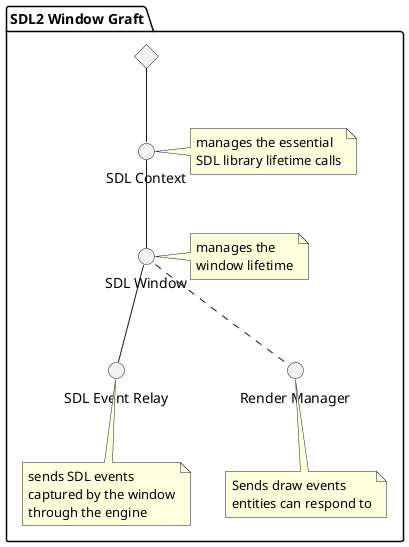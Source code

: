 @startuml SDL window graft


package SDL2_Window_Graft as "SDL2 Window Graft" {
    <> root

    () SDL as "SDL Context"
    note right of SDL : manages the essential\nSDL library lifetime calls

    () SDL_Window as "SDL Window"
    note right of SDL_Window : manages the\nwindow lifetime

    () SDL_Event as "SDL Event Relay"
    note bottom of SDL_Event : sends SDL events\ncaptured by the window\nthrough the engine

    () Render_Manager as "Render Manager"
    note bottom of Render_Manager : Sends draw events\nentities can respond to

    root -down- SDL
        SDL -down- SDL_Window
            SDL_Window -down- SDL_Event
            SDL_Window .down. Render_Manager
}


@enduml